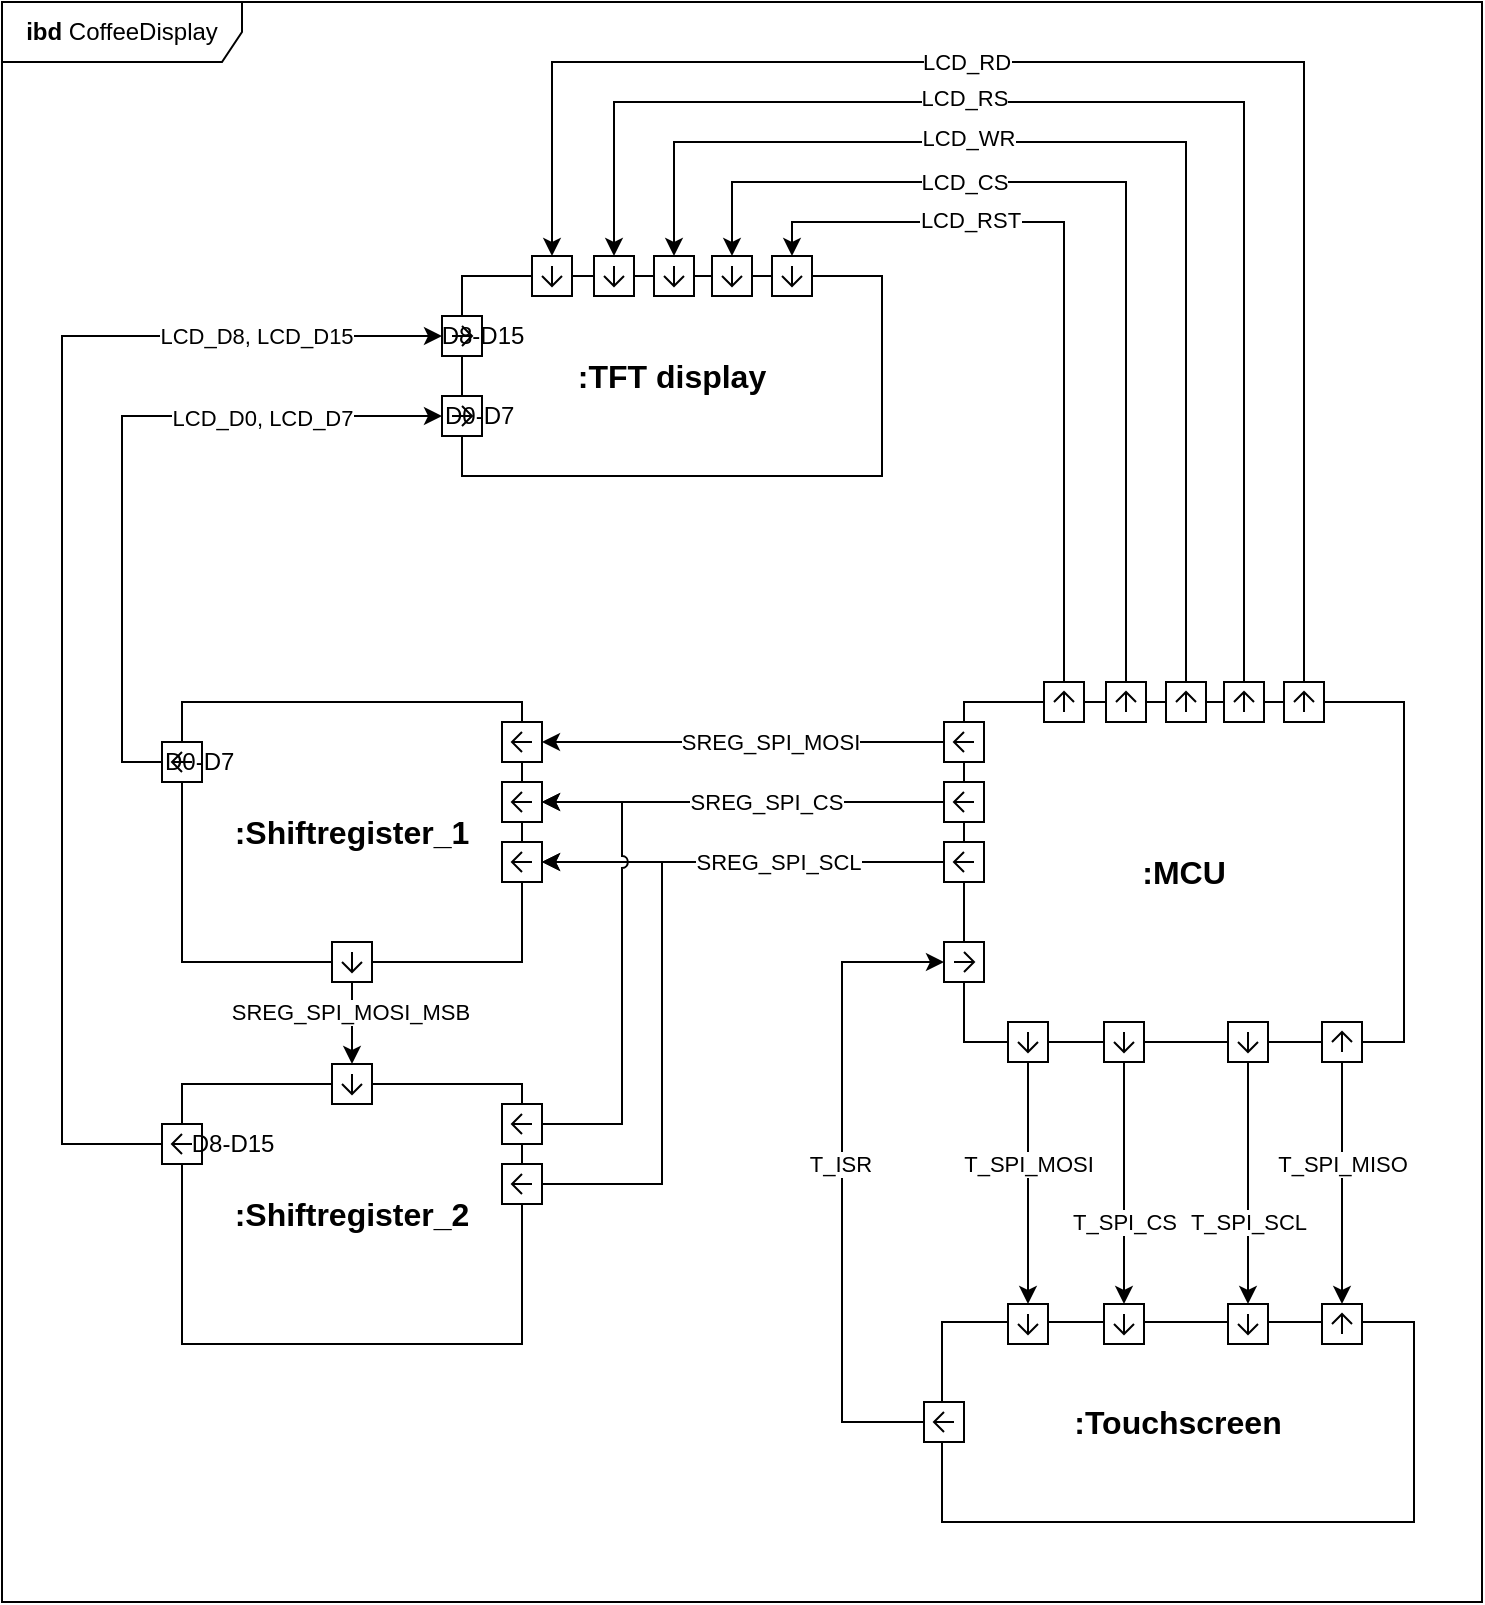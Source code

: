 <mxfile version="21.3.2" type="github">
  <diagram name="Page-1" id="zY5KByXfgUxSWwD3LtzW">
    <mxGraphModel dx="1246" dy="1114" grid="1" gridSize="10" guides="1" tooltips="1" connect="1" arrows="1" fold="1" page="1" pageScale="1" pageWidth="850" pageHeight="1100" math="0" shadow="0">
      <root>
        <mxCell id="0" />
        <mxCell id="1" parent="0" />
        <mxCell id="DrQeyzu7oYbo8D8z5N6E-1" value="&lt;b&gt;ibd&amp;nbsp;&lt;/b&gt;CoffeeDisplay" style="shape=umlFrame;whiteSpace=wrap;html=1;pointerEvents=0;width=120;height=30;" parent="1" vertex="1">
          <mxGeometry x="40" y="180" width="740" height="800" as="geometry" />
        </mxCell>
        <mxCell id="DrQeyzu7oYbo8D8z5N6E-3" value="&lt;b&gt;&lt;font style=&quot;font-size: 16px;&quot;&gt;:Touchscreen&lt;br&gt;&lt;/font&gt;&lt;/b&gt;" style="html=1;whiteSpace=wrap;" parent="1" vertex="1">
          <mxGeometry x="510" y="840" width="236" height="100" as="geometry" />
        </mxCell>
        <mxCell id="DrQeyzu7oYbo8D8z5N6E-4" value="&lt;b&gt;&lt;font style=&quot;font-size: 16px;&quot;&gt;:TFT display&lt;br&gt;&lt;/font&gt;&lt;/b&gt;" style="html=1;whiteSpace=wrap;" parent="1" vertex="1">
          <mxGeometry x="270" y="317" width="210" height="100" as="geometry" />
        </mxCell>
        <mxCell id="DrQeyzu7oYbo8D8z5N6E-15" value="&lt;b style=&quot;border-color: var(--border-color);&quot;&gt;&lt;font style=&quot;border-color: var(--border-color); font-size: 16px;&quot;&gt;:Shiftregister_1&lt;/font&gt;&lt;/b&gt;" style="whiteSpace=wrap;align=center;html=1;" parent="1" vertex="1">
          <mxGeometry x="130" y="530" width="170" height="130" as="geometry" />
        </mxCell>
        <mxCell id="DrQeyzu7oYbo8D8z5N6E-20" value="" style="html=1;shape=mxgraph.sysml.port;html=1;resizable=0;sysMLPortType=flowE;labelPosition=left;verticalLabelPosition=middle;align=right;verticalAlign=middle;rotation=-180;" parent="DrQeyzu7oYbo8D8z5N6E-15" vertex="1">
          <mxGeometry x="1" width="20" height="20" relative="1" as="geometry">
            <mxPoint x="-10" y="10" as="offset" />
          </mxGeometry>
        </mxCell>
        <mxCell id="DrQeyzu7oYbo8D8z5N6E-50" value="" style="html=1;shape=mxgraph.sysml.port;html=1;resizable=0;sysMLPortType=flowE;labelPosition=left;verticalLabelPosition=middle;align=right;verticalAlign=middle;rotation=90;" parent="DrQeyzu7oYbo8D8z5N6E-15" vertex="1">
          <mxGeometry x="75" y="119.999" width="20" height="20" as="geometry" />
        </mxCell>
        <mxCell id="DrQeyzu7oYbo8D8z5N6E-24" value="&lt;b style=&quot;border-color: var(--border-color);&quot;&gt;&lt;font style=&quot;border-color: var(--border-color); font-size: 16px;&quot;&gt;:MCU&lt;/font&gt;&lt;/b&gt;" style="whiteSpace=wrap;align=center;html=1;" parent="1" vertex="1">
          <mxGeometry x="521" y="530" width="220" height="170" as="geometry" />
        </mxCell>
        <mxCell id="DrQeyzu7oYbo8D8z5N6E-25" value="" style="html=1;shape=mxgraph.sysml.port;html=1;resizable=0;sysMLPortType=flowE;labelPosition=left;verticalLabelPosition=middle;align=right;verticalAlign=middle;rotation=-180;" parent="DrQeyzu7oYbo8D8z5N6E-24" vertex="1">
          <mxGeometry x="1" width="20" height="20" relative="1" as="geometry">
            <mxPoint x="-230" y="10" as="offset" />
          </mxGeometry>
        </mxCell>
        <mxCell id="DrQeyzu7oYbo8D8z5N6E-28" value="" style="html=1;shape=mxgraph.sysml.port;html=1;resizable=0;sysMLPortType=flowE;labelPosition=left;verticalLabelPosition=middle;align=right;verticalAlign=middle;rotation=-180;" parent="DrQeyzu7oYbo8D8z5N6E-24" vertex="1">
          <mxGeometry x="-10" y="70" width="20" height="20" as="geometry" />
        </mxCell>
        <mxCell id="DrQeyzu7oYbo8D8z5N6E-89" value="" style="html=1;shape=mxgraph.sysml.port;html=1;resizable=0;sysMLPortType=flowE;labelPosition=left;verticalLabelPosition=middle;align=right;verticalAlign=middle;rotation=-90;" parent="DrQeyzu7oYbo8D8z5N6E-24" vertex="1">
          <mxGeometry x="160" y="-10" width="20" height="20" as="geometry" />
        </mxCell>
        <mxCell id="DrQeyzu7oYbo8D8z5N6E-90" value="" style="html=1;shape=mxgraph.sysml.port;html=1;resizable=0;sysMLPortType=flowE;labelPosition=left;verticalLabelPosition=middle;align=right;verticalAlign=middle;rotation=-90;" parent="DrQeyzu7oYbo8D8z5N6E-24" vertex="1">
          <mxGeometry x="130" y="-10" width="20" height="20" as="geometry" />
        </mxCell>
        <mxCell id="DrQeyzu7oYbo8D8z5N6E-34" style="edgeStyle=orthogonalEdgeStyle;rounded=0;orthogonalLoop=1;jettySize=auto;html=1;exitX=1;exitY=0.5;exitDx=0;exitDy=0;exitPerimeter=0;entryX=0;entryY=0.5;entryDx=0;entryDy=0;entryPerimeter=0;" parent="1" source="DrQeyzu7oYbo8D8z5N6E-26" target="DrQeyzu7oYbo8D8z5N6E-30" edge="1">
          <mxGeometry relative="1" as="geometry" />
        </mxCell>
        <mxCell id="DrQeyzu7oYbo8D8z5N6E-39" value="SREG_SPI_CS" style="edgeLabel;html=1;align=center;verticalAlign=middle;resizable=0;points=[];" parent="DrQeyzu7oYbo8D8z5N6E-34" vertex="1" connectable="0">
          <mxGeometry x="-0.114" y="1" relative="1" as="geometry">
            <mxPoint y="-1" as="offset" />
          </mxGeometry>
        </mxCell>
        <mxCell id="DrQeyzu7oYbo8D8z5N6E-26" value="" style="html=1;shape=mxgraph.sysml.port;html=1;resizable=0;sysMLPortType=flowE;labelPosition=left;verticalLabelPosition=middle;align=right;verticalAlign=middle;rotation=-180;" parent="1" vertex="1">
          <mxGeometry x="511" y="570" width="20" height="20" as="geometry" />
        </mxCell>
        <mxCell id="DrQeyzu7oYbo8D8z5N6E-30" value="" style="html=1;shape=mxgraph.sysml.port;html=1;resizable=0;sysMLPortType=flowE;labelPosition=left;verticalLabelPosition=middle;align=right;verticalAlign=middle;rotation=-180;" parent="1" vertex="1">
          <mxGeometry x="290" y="570" width="20" height="20" as="geometry" />
        </mxCell>
        <mxCell id="DrQeyzu7oYbo8D8z5N6E-31" value="" style="html=1;shape=mxgraph.sysml.port;html=1;resizable=0;sysMLPortType=flowE;labelPosition=left;verticalLabelPosition=middle;align=right;verticalAlign=middle;rotation=-180;" parent="1" vertex="1">
          <mxGeometry x="290" y="600" width="20" height="20" as="geometry" />
        </mxCell>
        <mxCell id="DrQeyzu7oYbo8D8z5N6E-33" style="edgeStyle=orthogonalEdgeStyle;rounded=0;orthogonalLoop=1;jettySize=auto;html=1;exitX=1;exitY=0.5;exitDx=0;exitDy=0;exitPerimeter=0;entryX=0;entryY=0.5;entryDx=0;entryDy=0;entryPerimeter=0;" parent="1" source="DrQeyzu7oYbo8D8z5N6E-25" target="DrQeyzu7oYbo8D8z5N6E-20" edge="1">
          <mxGeometry relative="1" as="geometry" />
        </mxCell>
        <mxCell id="DrQeyzu7oYbo8D8z5N6E-38" value="SREG_SPI_MOSI" style="edgeLabel;html=1;align=center;verticalAlign=middle;resizable=0;points=[];" parent="DrQeyzu7oYbo8D8z5N6E-33" vertex="1" connectable="0">
          <mxGeometry x="-0.179" y="1" relative="1" as="geometry">
            <mxPoint x="-5" y="-1" as="offset" />
          </mxGeometry>
        </mxCell>
        <mxCell id="DrQeyzu7oYbo8D8z5N6E-35" style="edgeStyle=orthogonalEdgeStyle;rounded=0;orthogonalLoop=1;jettySize=auto;html=1;exitX=1;exitY=0.5;exitDx=0;exitDy=0;exitPerimeter=0;entryX=0;entryY=0.5;entryDx=0;entryDy=0;entryPerimeter=0;" parent="1" source="DrQeyzu7oYbo8D8z5N6E-28" target="DrQeyzu7oYbo8D8z5N6E-31" edge="1">
          <mxGeometry relative="1" as="geometry" />
        </mxCell>
        <mxCell id="DrQeyzu7oYbo8D8z5N6E-40" value="SREG_SPI_SCL" style="edgeLabel;html=1;align=center;verticalAlign=middle;resizable=0;points=[];" parent="DrQeyzu7oYbo8D8z5N6E-35" vertex="1" connectable="0">
          <mxGeometry x="-0.388" y="-1" relative="1" as="geometry">
            <mxPoint x="-22" y="1" as="offset" />
          </mxGeometry>
        </mxCell>
        <mxCell id="DrQeyzu7oYbo8D8z5N6E-44" value="&lt;b style=&quot;border-color: var(--border-color);&quot;&gt;&lt;font style=&quot;border-color: var(--border-color); font-size: 16px;&quot;&gt;:Shiftregister_2&lt;/font&gt;&lt;/b&gt;" style="whiteSpace=wrap;align=center;html=1;" parent="1" vertex="1">
          <mxGeometry x="130" y="721" width="170" height="130" as="geometry" />
        </mxCell>
        <mxCell id="DrQeyzu7oYbo8D8z5N6E-45" value="" style="html=1;shape=mxgraph.sysml.port;html=1;resizable=0;sysMLPortType=flowE;labelPosition=left;verticalLabelPosition=middle;align=right;verticalAlign=middle;rotation=-180;" parent="DrQeyzu7oYbo8D8z5N6E-44" vertex="1">
          <mxGeometry x="1" width="20" height="20" relative="1" as="geometry">
            <mxPoint x="-10" y="10" as="offset" />
          </mxGeometry>
        </mxCell>
        <mxCell id="DrQeyzu7oYbo8D8z5N6E-47" value="" style="html=1;shape=mxgraph.sysml.port;html=1;resizable=0;sysMLPortType=flowE;labelPosition=left;verticalLabelPosition=middle;align=right;verticalAlign=middle;rotation=90;" parent="DrQeyzu7oYbo8D8z5N6E-44" vertex="1">
          <mxGeometry x="75" y="-10" width="20" height="20" as="geometry" />
        </mxCell>
        <mxCell id="DrQeyzu7oYbo8D8z5N6E-49" style="edgeStyle=orthogonalEdgeStyle;rounded=0;orthogonalLoop=1;jettySize=auto;html=1;exitX=0;exitY=0.5;exitDx=0;exitDy=0;exitPerimeter=0;entryX=0;entryY=0.5;entryDx=0;entryDy=0;entryPerimeter=0;" parent="1" source="DrQeyzu7oYbo8D8z5N6E-46" target="DrQeyzu7oYbo8D8z5N6E-31" edge="1">
          <mxGeometry relative="1" as="geometry">
            <mxPoint x="370.0" y="580" as="targetPoint" />
            <Array as="points">
              <mxPoint x="370" y="771" />
              <mxPoint x="370" y="610" />
            </Array>
          </mxGeometry>
        </mxCell>
        <mxCell id="DrQeyzu7oYbo8D8z5N6E-46" value="" style="html=1;shape=mxgraph.sysml.port;html=1;resizable=0;sysMLPortType=flowE;labelPosition=left;verticalLabelPosition=middle;align=right;verticalAlign=middle;rotation=-180;" parent="1" vertex="1">
          <mxGeometry x="290" y="761" width="20" height="20" as="geometry" />
        </mxCell>
        <mxCell id="DrQeyzu7oYbo8D8z5N6E-48" style="edgeStyle=orthogonalEdgeStyle;rounded=0;orthogonalLoop=1;jettySize=auto;html=1;exitX=0;exitY=0.5;exitDx=0;exitDy=0;exitPerimeter=0;entryX=0;entryY=0.5;entryDx=0;entryDy=0;entryPerimeter=0;jumpStyle=arc;" parent="1" source="DrQeyzu7oYbo8D8z5N6E-45" target="DrQeyzu7oYbo8D8z5N6E-30" edge="1">
          <mxGeometry relative="1" as="geometry">
            <mxPoint x="340" y="550" as="targetPoint" />
            <Array as="points">
              <mxPoint x="350" y="741" />
              <mxPoint x="350" y="580" />
            </Array>
          </mxGeometry>
        </mxCell>
        <mxCell id="DrQeyzu7oYbo8D8z5N6E-51" style="edgeStyle=orthogonalEdgeStyle;rounded=0;orthogonalLoop=1;jettySize=auto;html=1;exitX=1;exitY=0.5;exitDx=0;exitDy=0;exitPerimeter=0;entryX=0;entryY=0.5;entryDx=0;entryDy=0;entryPerimeter=0;" parent="1" source="DrQeyzu7oYbo8D8z5N6E-50" target="DrQeyzu7oYbo8D8z5N6E-47" edge="1">
          <mxGeometry relative="1" as="geometry" />
        </mxCell>
        <mxCell id="DrQeyzu7oYbo8D8z5N6E-54" value="SREG_SPI_MOSI_MSB" style="edgeLabel;html=1;align=center;verticalAlign=middle;resizable=0;points=[];" parent="DrQeyzu7oYbo8D8z5N6E-51" vertex="1" connectable="0">
          <mxGeometry x="-0.275" y="-1" relative="1" as="geometry">
            <mxPoint as="offset" />
          </mxGeometry>
        </mxCell>
        <mxCell id="DrQeyzu7oYbo8D8z5N6E-62" value="&lt;span style=&quot;white-space: pre;&quot;&gt; &lt;span style=&quot;white-space: pre;&quot;&gt; &lt;/span&gt; &lt;/span&gt;&amp;nbsp; &amp;nbsp;D8-D15" style="html=1;shape=mxgraph.sysml.port;sysMLPortType=flowN;direction=south;" parent="1" vertex="1">
          <mxGeometry x="260" y="337" width="20" height="20" as="geometry" />
        </mxCell>
        <mxCell id="DrQeyzu7oYbo8D8z5N6E-64" value="  &lt;span style=&quot;border-color: var(--border-color);&quot;&gt;&lt;/span&gt;&amp;nbsp;&lt;span style=&quot;white-space: pre;&quot;&gt; &lt;/span&gt;&lt;span style=&quot;white-space: pre;&quot;&gt; &lt;/span&gt;&amp;nbsp; D0-D7" style="html=1;shape=mxgraph.sysml.port;sysMLPortType=flowN;direction=south;" parent="1" vertex="1">
          <mxGeometry x="260" y="377" width="20" height="20" as="geometry" />
        </mxCell>
        <mxCell id="DrQeyzu7oYbo8D8z5N6E-67" style="edgeStyle=orthogonalEdgeStyle;rounded=0;orthogonalLoop=1;jettySize=auto;html=1;exitX=0.5;exitY=0;exitDx=0;exitDy=0;exitPerimeter=0;entryX=0.5;entryY=1;entryDx=0;entryDy=0;entryPerimeter=0;" parent="1" source="DrQeyzu7oYbo8D8z5N6E-65" target="DrQeyzu7oYbo8D8z5N6E-64" edge="1">
          <mxGeometry relative="1" as="geometry" />
        </mxCell>
        <mxCell id="DrQeyzu7oYbo8D8z5N6E-114" value="LCD_D0, LCD_D7" style="edgeLabel;html=1;align=center;verticalAlign=middle;resizable=0;points=[];" parent="DrQeyzu7oYbo8D8z5N6E-67" vertex="1" connectable="0">
          <mxGeometry x="-0.311" relative="1" as="geometry">
            <mxPoint x="70" y="-71" as="offset" />
          </mxGeometry>
        </mxCell>
        <mxCell id="DrQeyzu7oYbo8D8z5N6E-65" value="  &lt;span style=&quot;border-color: var(--border-color);&quot;&gt;&lt;/span&gt;&amp;nbsp;&lt;span style=&quot;white-space: pre;&quot;&gt; &lt;/span&gt;&lt;span style=&quot;white-space: pre;&quot;&gt; &lt;/span&gt;&amp;nbsp; D0-D7" style="html=1;shape=mxgraph.sysml.port;sysMLPortType=flowN;direction=north;" parent="1" vertex="1">
          <mxGeometry x="120" y="550" width="20" height="20" as="geometry" />
        </mxCell>
        <mxCell id="DrQeyzu7oYbo8D8z5N6E-68" style="edgeStyle=orthogonalEdgeStyle;rounded=0;orthogonalLoop=1;jettySize=auto;html=1;exitX=0.5;exitY=0;exitDx=0;exitDy=0;exitPerimeter=0;entryX=0.5;entryY=1;entryDx=0;entryDy=0;entryPerimeter=0;" parent="1" source="DrQeyzu7oYbo8D8z5N6E-66" target="DrQeyzu7oYbo8D8z5N6E-62" edge="1">
          <mxGeometry relative="1" as="geometry">
            <Array as="points">
              <mxPoint x="70" y="751" />
              <mxPoint x="70" y="347" />
            </Array>
          </mxGeometry>
        </mxCell>
        <mxCell id="DrQeyzu7oYbo8D8z5N6E-115" value="LCD_D8, LCD_D15" style="edgeLabel;html=1;align=center;verticalAlign=middle;resizable=0;points=[];" parent="DrQeyzu7oYbo8D8z5N6E-68" vertex="1" connectable="0">
          <mxGeometry x="0.686" y="-1" relative="1" as="geometry">
            <mxPoint x="8" y="-1" as="offset" />
          </mxGeometry>
        </mxCell>
        <mxCell id="DrQeyzu7oYbo8D8z5N6E-66" value="&amp;nbsp; &lt;span style=&quot;border-color: var(--border-color);&quot;&gt;&lt;span style=&quot;white-space: pre;&quot;&gt;&amp;nbsp;&amp;nbsp;&amp;nbsp;&amp;nbsp;&lt;/span&gt;&lt;/span&gt;&amp;nbsp; &amp;nbsp; &lt;span style=&quot;white-space: pre;&quot;&gt; &lt;/span&gt;&amp;nbsp; &amp;nbsp; D8-D15" style="html=1;shape=mxgraph.sysml.port;sysMLPortType=flowN;direction=north;" parent="1" vertex="1">
          <mxGeometry x="120" y="741" width="20" height="20" as="geometry" />
        </mxCell>
        <mxCell id="DrQeyzu7oYbo8D8z5N6E-69" value="" style="html=1;shape=mxgraph.sysml.port;html=1;resizable=0;sysMLPortType=flowE;labelPosition=left;verticalLabelPosition=middle;align=right;verticalAlign=middle;rotation=90;" parent="1" vertex="1">
          <mxGeometry x="543" y="690" width="20" height="20" as="geometry" />
        </mxCell>
        <mxCell id="DrQeyzu7oYbo8D8z5N6E-70" value="" style="html=1;shape=mxgraph.sysml.port;html=1;resizable=0;sysMLPortType=flowE;labelPosition=left;verticalLabelPosition=middle;align=right;verticalAlign=middle;rotation=90;" parent="1" vertex="1">
          <mxGeometry x="653" y="690" width="20" height="20" as="geometry" />
        </mxCell>
        <mxCell id="DrQeyzu7oYbo8D8z5N6E-71" style="rounded=0;orthogonalLoop=1;jettySize=auto;html=1;exitX=1;exitY=0.5;exitDx=0;exitDy=0;exitPerimeter=0;entryX=0;entryY=0.5;entryDx=0;entryDy=0;entryPerimeter=0;" parent="1" source="DrQeyzu7oYbo8D8z5N6E-73" target="DrQeyzu7oYbo8D8z5N6E-74" edge="1">
          <mxGeometry relative="1" as="geometry" />
        </mxCell>
        <mxCell id="DrQeyzu7oYbo8D8z5N6E-72" value="T_SPI_CS" style="edgeLabel;html=1;align=center;verticalAlign=middle;resizable=0;points=[];" parent="DrQeyzu7oYbo8D8z5N6E-71" vertex="1" connectable="0">
          <mxGeometry x="-0.114" y="1" relative="1" as="geometry">
            <mxPoint x="-1" y="26" as="offset" />
          </mxGeometry>
        </mxCell>
        <mxCell id="DrQeyzu7oYbo8D8z5N6E-73" value="" style="html=1;shape=mxgraph.sysml.port;html=1;resizable=0;sysMLPortType=flowE;labelPosition=left;verticalLabelPosition=middle;align=right;verticalAlign=middle;rotation=90;" parent="1" vertex="1">
          <mxGeometry x="591" y="690" width="20" height="20" as="geometry" />
        </mxCell>
        <mxCell id="DrQeyzu7oYbo8D8z5N6E-74" value="" style="html=1;shape=mxgraph.sysml.port;html=1;resizable=0;sysMLPortType=flowE;labelPosition=left;verticalLabelPosition=middle;align=right;verticalAlign=middle;rotation=90;" parent="1" vertex="1">
          <mxGeometry x="591" y="831" width="20" height="20" as="geometry" />
        </mxCell>
        <mxCell id="DrQeyzu7oYbo8D8z5N6E-75" value="" style="html=1;shape=mxgraph.sysml.port;html=1;resizable=0;sysMLPortType=flowE;labelPosition=left;verticalLabelPosition=middle;align=right;verticalAlign=middle;rotation=90;" parent="1" vertex="1">
          <mxGeometry x="653" y="831" width="20" height="20" as="geometry" />
        </mxCell>
        <mxCell id="DrQeyzu7oYbo8D8z5N6E-76" style="edgeStyle=orthogonalEdgeStyle;rounded=0;orthogonalLoop=1;jettySize=auto;html=1;exitX=1;exitY=0.5;exitDx=0;exitDy=0;exitPerimeter=0;entryX=0;entryY=0.5;entryDx=0;entryDy=0;entryPerimeter=0;" parent="1" source="DrQeyzu7oYbo8D8z5N6E-69" target="DrQeyzu7oYbo8D8z5N6E-80" edge="1">
          <mxGeometry relative="1" as="geometry">
            <mxPoint x="422" y="741" as="targetPoint" />
          </mxGeometry>
        </mxCell>
        <mxCell id="DrQeyzu7oYbo8D8z5N6E-77" value="T_SPI_MOSI" style="edgeLabel;html=1;align=center;verticalAlign=middle;resizable=0;points=[];" parent="DrQeyzu7oYbo8D8z5N6E-76" vertex="1" connectable="0">
          <mxGeometry x="-0.179" y="1" relative="1" as="geometry">
            <mxPoint x="-1" y="1" as="offset" />
          </mxGeometry>
        </mxCell>
        <mxCell id="DrQeyzu7oYbo8D8z5N6E-78" style="edgeStyle=orthogonalEdgeStyle;rounded=0;orthogonalLoop=1;jettySize=auto;html=1;exitX=1;exitY=0.5;exitDx=0;exitDy=0;exitPerimeter=0;entryX=0;entryY=0.5;entryDx=0;entryDy=0;entryPerimeter=0;" parent="1" source="DrQeyzu7oYbo8D8z5N6E-70" target="DrQeyzu7oYbo8D8z5N6E-75" edge="1">
          <mxGeometry relative="1" as="geometry" />
        </mxCell>
        <mxCell id="DrQeyzu7oYbo8D8z5N6E-79" value="T_SPI_SCL" style="edgeLabel;html=1;align=center;verticalAlign=middle;resizable=0;points=[];" parent="DrQeyzu7oYbo8D8z5N6E-78" vertex="1" connectable="0">
          <mxGeometry x="-0.388" y="-1" relative="1" as="geometry">
            <mxPoint x="1" y="43" as="offset" />
          </mxGeometry>
        </mxCell>
        <mxCell id="DrQeyzu7oYbo8D8z5N6E-80" value="" style="html=1;shape=mxgraph.sysml.port;html=1;resizable=0;sysMLPortType=flowE;labelPosition=left;verticalLabelPosition=middle;align=right;verticalAlign=middle;rotation=90;" parent="1" vertex="1">
          <mxGeometry x="543" y="831" width="20" height="20" as="geometry" />
        </mxCell>
        <mxCell id="DrQeyzu7oYbo8D8z5N6E-81" value="" style="html=1;shape=mxgraph.sysml.port;html=1;resizable=0;sysMLPortType=flowE;labelPosition=left;verticalLabelPosition=middle;align=right;verticalAlign=middle;rotation=0;" parent="1" vertex="1">
          <mxGeometry x="511" y="650" width="20" height="20" as="geometry" />
        </mxCell>
        <mxCell id="DrQeyzu7oYbo8D8z5N6E-83" style="edgeStyle=orthogonalEdgeStyle;rounded=0;orthogonalLoop=1;jettySize=auto;html=1;exitX=1;exitY=0.5;exitDx=0;exitDy=0;exitPerimeter=0;entryX=0;entryY=0.5;entryDx=0;entryDy=0;entryPerimeter=0;" parent="1" source="DrQeyzu7oYbo8D8z5N6E-82" target="DrQeyzu7oYbo8D8z5N6E-81" edge="1">
          <mxGeometry relative="1" as="geometry">
            <Array as="points">
              <mxPoint x="460" y="890" />
              <mxPoint x="460" y="660" />
            </Array>
          </mxGeometry>
        </mxCell>
        <mxCell id="DrQeyzu7oYbo8D8z5N6E-84" value="T_ISR" style="edgeLabel;html=1;align=center;verticalAlign=middle;resizable=0;points=[];" parent="DrQeyzu7oYbo8D8z5N6E-83" vertex="1" connectable="0">
          <mxGeometry x="0.086" y="1" relative="1" as="geometry">
            <mxPoint y="5" as="offset" />
          </mxGeometry>
        </mxCell>
        <mxCell id="DrQeyzu7oYbo8D8z5N6E-82" value="" style="html=1;shape=mxgraph.sysml.port;html=1;resizable=0;sysMLPortType=flowE;labelPosition=left;verticalLabelPosition=middle;align=right;verticalAlign=middle;rotation=-180;" parent="1" vertex="1">
          <mxGeometry x="501" y="880" width="20" height="20" as="geometry" />
        </mxCell>
        <mxCell id="DrQeyzu7oYbo8D8z5N6E-85" value="" style="html=1;shape=mxgraph.sysml.port;html=1;resizable=0;sysMLPortType=flowE;labelPosition=left;verticalLabelPosition=middle;align=right;verticalAlign=middle;rotation=-90;" parent="1" vertex="1">
          <mxGeometry x="700" y="831" width="20" height="20" as="geometry" />
        </mxCell>
        <mxCell id="DrQeyzu7oYbo8D8z5N6E-87" style="edgeStyle=orthogonalEdgeStyle;rounded=0;orthogonalLoop=1;jettySize=auto;html=1;exitX=0;exitY=0.5;exitDx=0;exitDy=0;exitPerimeter=0;entryX=1;entryY=0.5;entryDx=0;entryDy=0;entryPerimeter=0;" parent="1" source="DrQeyzu7oYbo8D8z5N6E-86" target="DrQeyzu7oYbo8D8z5N6E-85" edge="1">
          <mxGeometry relative="1" as="geometry" />
        </mxCell>
        <mxCell id="DrQeyzu7oYbo8D8z5N6E-88" value="T_SPI_MISO" style="edgeLabel;html=1;align=center;verticalAlign=middle;resizable=0;points=[];" parent="DrQeyzu7oYbo8D8z5N6E-87" vertex="1" connectable="0">
          <mxGeometry x="0.192" relative="1" as="geometry">
            <mxPoint y="-21" as="offset" />
          </mxGeometry>
        </mxCell>
        <mxCell id="DrQeyzu7oYbo8D8z5N6E-86" value="" style="html=1;shape=mxgraph.sysml.port;html=1;resizable=0;sysMLPortType=flowE;labelPosition=left;verticalLabelPosition=middle;align=right;verticalAlign=middle;rotation=-90;" parent="1" vertex="1">
          <mxGeometry x="700" y="690" width="20" height="20" as="geometry" />
        </mxCell>
        <mxCell id="DrQeyzu7oYbo8D8z5N6E-104" style="edgeStyle=orthogonalEdgeStyle;rounded=0;orthogonalLoop=1;jettySize=auto;html=1;exitX=1;exitY=0.5;exitDx=0;exitDy=0;exitPerimeter=0;entryX=0;entryY=0.5;entryDx=0;entryDy=0;entryPerimeter=0;" parent="1" source="DrQeyzu7oYbo8D8z5N6E-91" target="DrQeyzu7oYbo8D8z5N6E-99" edge="1">
          <mxGeometry relative="1" as="geometry">
            <Array as="points">
              <mxPoint x="632" y="250" />
              <mxPoint x="376" y="250" />
            </Array>
          </mxGeometry>
        </mxCell>
        <mxCell id="DrQeyzu7oYbo8D8z5N6E-109" value="LCD_WR" style="edgeLabel;html=1;align=center;verticalAlign=middle;resizable=0;points=[];" parent="DrQeyzu7oYbo8D8z5N6E-104" vertex="1" connectable="0">
          <mxGeometry x="0.405" y="-2" relative="1" as="geometry">
            <mxPoint x="30" as="offset" />
          </mxGeometry>
        </mxCell>
        <mxCell id="DrQeyzu7oYbo8D8z5N6E-91" value="" style="html=1;shape=mxgraph.sysml.port;html=1;resizable=0;sysMLPortType=flowE;labelPosition=left;verticalLabelPosition=middle;align=right;verticalAlign=middle;rotation=-90;" parent="1" vertex="1">
          <mxGeometry x="622" y="520" width="20" height="20" as="geometry" />
        </mxCell>
        <mxCell id="DrQeyzu7oYbo8D8z5N6E-103" style="edgeStyle=orthogonalEdgeStyle;rounded=0;orthogonalLoop=1;jettySize=auto;html=1;exitX=1;exitY=0.5;exitDx=0;exitDy=0;exitPerimeter=0;entryX=0;entryY=0.5;entryDx=0;entryDy=0;entryPerimeter=0;" parent="1" source="DrQeyzu7oYbo8D8z5N6E-92" target="DrQeyzu7oYbo8D8z5N6E-98" edge="1">
          <mxGeometry relative="1" as="geometry">
            <Array as="points">
              <mxPoint x="602" y="270" />
              <mxPoint x="405" y="270" />
            </Array>
          </mxGeometry>
        </mxCell>
        <mxCell id="DrQeyzu7oYbo8D8z5N6E-108" value="LCD_CS" style="edgeLabel;html=1;align=center;verticalAlign=middle;resizable=0;points=[];" parent="DrQeyzu7oYbo8D8z5N6E-103" vertex="1" connectable="0">
          <mxGeometry x="0.483" relative="1" as="geometry">
            <mxPoint x="28" as="offset" />
          </mxGeometry>
        </mxCell>
        <mxCell id="DrQeyzu7oYbo8D8z5N6E-92" value="" style="html=1;shape=mxgraph.sysml.port;html=1;resizable=0;sysMLPortType=flowE;labelPosition=left;verticalLabelPosition=middle;align=right;verticalAlign=middle;rotation=-90;" parent="1" vertex="1">
          <mxGeometry x="592" y="520" width="20" height="20" as="geometry" />
        </mxCell>
        <mxCell id="DrQeyzu7oYbo8D8z5N6E-102" style="edgeStyle=orthogonalEdgeStyle;rounded=0;orthogonalLoop=1;jettySize=auto;html=1;exitX=1;exitY=0.5;exitDx=0;exitDy=0;exitPerimeter=0;entryX=0;entryY=0.5;entryDx=0;entryDy=0;entryPerimeter=0;" parent="1" source="DrQeyzu7oYbo8D8z5N6E-93" target="DrQeyzu7oYbo8D8z5N6E-97" edge="1">
          <mxGeometry relative="1" as="geometry">
            <Array as="points">
              <mxPoint x="571" y="290" />
              <mxPoint x="435" y="290" />
            </Array>
          </mxGeometry>
        </mxCell>
        <mxCell id="DrQeyzu7oYbo8D8z5N6E-107" value="LCD_RST" style="edgeLabel;html=1;align=center;verticalAlign=middle;resizable=0;points=[];" parent="DrQeyzu7oYbo8D8z5N6E-102" vertex="1" connectable="0">
          <mxGeometry x="0.611" y="-1" relative="1" as="geometry">
            <mxPoint x="31" as="offset" />
          </mxGeometry>
        </mxCell>
        <mxCell id="DrQeyzu7oYbo8D8z5N6E-93" value="" style="html=1;shape=mxgraph.sysml.port;html=1;resizable=0;sysMLPortType=flowE;labelPosition=left;verticalLabelPosition=middle;align=right;verticalAlign=middle;rotation=-90;" parent="1" vertex="1">
          <mxGeometry x="561" y="520" width="20" height="20" as="geometry" />
        </mxCell>
        <mxCell id="DrQeyzu7oYbo8D8z5N6E-97" value="" style="html=1;shape=mxgraph.sysml.port;html=1;resizable=0;sysMLPortType=flowE;labelPosition=left;verticalLabelPosition=middle;align=right;verticalAlign=middle;rotation=90;" parent="1" vertex="1">
          <mxGeometry x="425" y="307" width="20" height="20" as="geometry" />
        </mxCell>
        <mxCell id="DrQeyzu7oYbo8D8z5N6E-98" value="" style="html=1;shape=mxgraph.sysml.port;html=1;resizable=0;sysMLPortType=flowE;labelPosition=left;verticalLabelPosition=middle;align=right;verticalAlign=middle;rotation=90;" parent="1" vertex="1">
          <mxGeometry x="395" y="307" width="20" height="20" as="geometry" />
        </mxCell>
        <mxCell id="DrQeyzu7oYbo8D8z5N6E-99" value="" style="html=1;shape=mxgraph.sysml.port;html=1;resizable=0;sysMLPortType=flowE;labelPosition=left;verticalLabelPosition=middle;align=right;verticalAlign=middle;rotation=90;" parent="1" vertex="1">
          <mxGeometry x="366" y="307" width="20" height="20" as="geometry" />
        </mxCell>
        <mxCell id="DrQeyzu7oYbo8D8z5N6E-100" value="" style="html=1;shape=mxgraph.sysml.port;html=1;resizable=0;sysMLPortType=flowE;labelPosition=left;verticalLabelPosition=middle;align=right;verticalAlign=middle;rotation=90;" parent="1" vertex="1">
          <mxGeometry x="336" y="307" width="20" height="20" as="geometry" />
        </mxCell>
        <mxCell id="DrQeyzu7oYbo8D8z5N6E-101" value="" style="html=1;shape=mxgraph.sysml.port;html=1;resizable=0;sysMLPortType=flowE;labelPosition=left;verticalLabelPosition=middle;align=right;verticalAlign=middle;rotation=90;" parent="1" vertex="1">
          <mxGeometry x="305" y="307" width="20" height="20" as="geometry" />
        </mxCell>
        <mxCell id="DrQeyzu7oYbo8D8z5N6E-105" style="edgeStyle=orthogonalEdgeStyle;rounded=0;orthogonalLoop=1;jettySize=auto;html=1;exitX=1;exitY=0.5;exitDx=0;exitDy=0;exitPerimeter=0;entryX=0;entryY=0.5;entryDx=0;entryDy=0;entryPerimeter=0;" parent="1" source="DrQeyzu7oYbo8D8z5N6E-90" target="DrQeyzu7oYbo8D8z5N6E-100" edge="1">
          <mxGeometry relative="1" as="geometry">
            <Array as="points">
              <mxPoint x="661" y="230" />
              <mxPoint x="346" y="230" />
            </Array>
          </mxGeometry>
        </mxCell>
        <mxCell id="DrQeyzu7oYbo8D8z5N6E-110" value="LCD_RS" style="edgeLabel;html=1;align=center;verticalAlign=middle;resizable=0;points=[];" parent="DrQeyzu7oYbo8D8z5N6E-105" vertex="1" connectable="0">
          <mxGeometry x="0.368" y="-2" relative="1" as="geometry">
            <mxPoint x="36" as="offset" />
          </mxGeometry>
        </mxCell>
        <mxCell id="DrQeyzu7oYbo8D8z5N6E-106" style="edgeStyle=orthogonalEdgeStyle;rounded=0;orthogonalLoop=1;jettySize=auto;html=1;exitX=1;exitY=0.5;exitDx=0;exitDy=0;exitPerimeter=0;entryX=0;entryY=0.5;entryDx=0;entryDy=0;entryPerimeter=0;" parent="1" source="DrQeyzu7oYbo8D8z5N6E-89" target="DrQeyzu7oYbo8D8z5N6E-101" edge="1">
          <mxGeometry relative="1" as="geometry">
            <Array as="points">
              <mxPoint x="691" y="210" />
              <mxPoint x="315" y="210" />
            </Array>
          </mxGeometry>
        </mxCell>
        <mxCell id="DrQeyzu7oYbo8D8z5N6E-111" value="LCD_RD" style="edgeLabel;html=1;align=center;verticalAlign=middle;resizable=0;points=[];" parent="DrQeyzu7oYbo8D8z5N6E-106" vertex="1" connectable="0">
          <mxGeometry x="0.312" relative="1" as="geometry">
            <mxPoint x="34" as="offset" />
          </mxGeometry>
        </mxCell>
      </root>
    </mxGraphModel>
  </diagram>
</mxfile>
